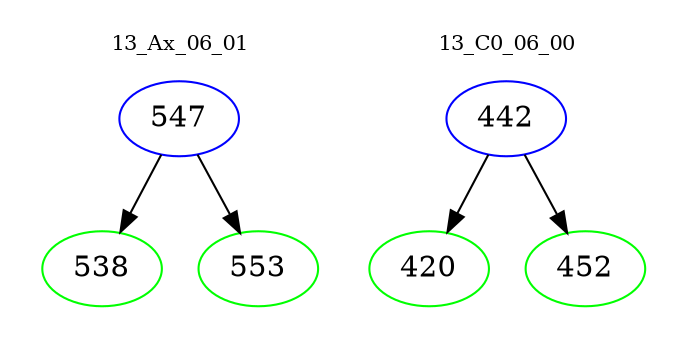 digraph{
subgraph cluster_0 {
color = white
label = "13_Ax_06_01";
fontsize=10;
T0_547 [label="547", color="blue"]
T0_547 -> T0_538 [color="black"]
T0_538 [label="538", color="green"]
T0_547 -> T0_553 [color="black"]
T0_553 [label="553", color="green"]
}
subgraph cluster_1 {
color = white
label = "13_C0_06_00";
fontsize=10;
T1_442 [label="442", color="blue"]
T1_442 -> T1_420 [color="black"]
T1_420 [label="420", color="green"]
T1_442 -> T1_452 [color="black"]
T1_452 [label="452", color="green"]
}
}
